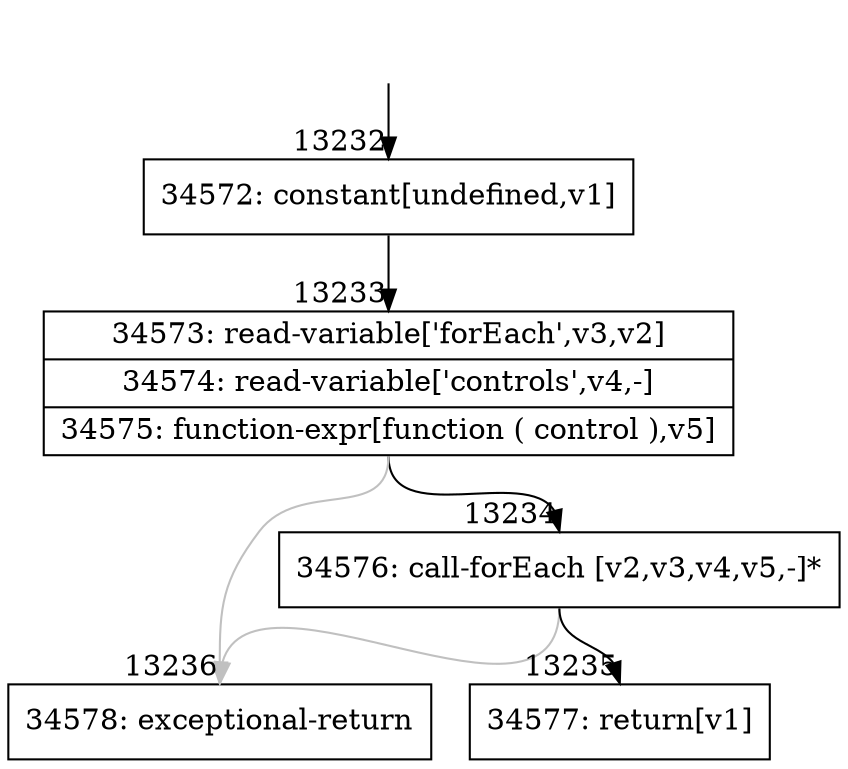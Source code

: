digraph {
rankdir="TD"
BB_entry1024[shape=none,label=""];
BB_entry1024 -> BB13232 [tailport=s, headport=n, headlabel="    13232"]
BB13232 [shape=record label="{34572: constant[undefined,v1]}" ] 
BB13232 -> BB13233 [tailport=s, headport=n, headlabel="      13233"]
BB13233 [shape=record label="{34573: read-variable['forEach',v3,v2]|34574: read-variable['controls',v4,-]|34575: function-expr[function ( control ),v5]}" ] 
BB13233 -> BB13234 [tailport=s, headport=n, headlabel="      13234"]
BB13233 -> BB13236 [tailport=s, headport=n, color=gray, headlabel="      13236"]
BB13234 [shape=record label="{34576: call-forEach [v2,v3,v4,v5,-]*}" ] 
BB13234 -> BB13235 [tailport=s, headport=n, headlabel="      13235"]
BB13234 -> BB13236 [tailport=s, headport=n, color=gray]
BB13235 [shape=record label="{34577: return[v1]}" ] 
BB13236 [shape=record label="{34578: exceptional-return}" ] 
//#$~ 19950
}
